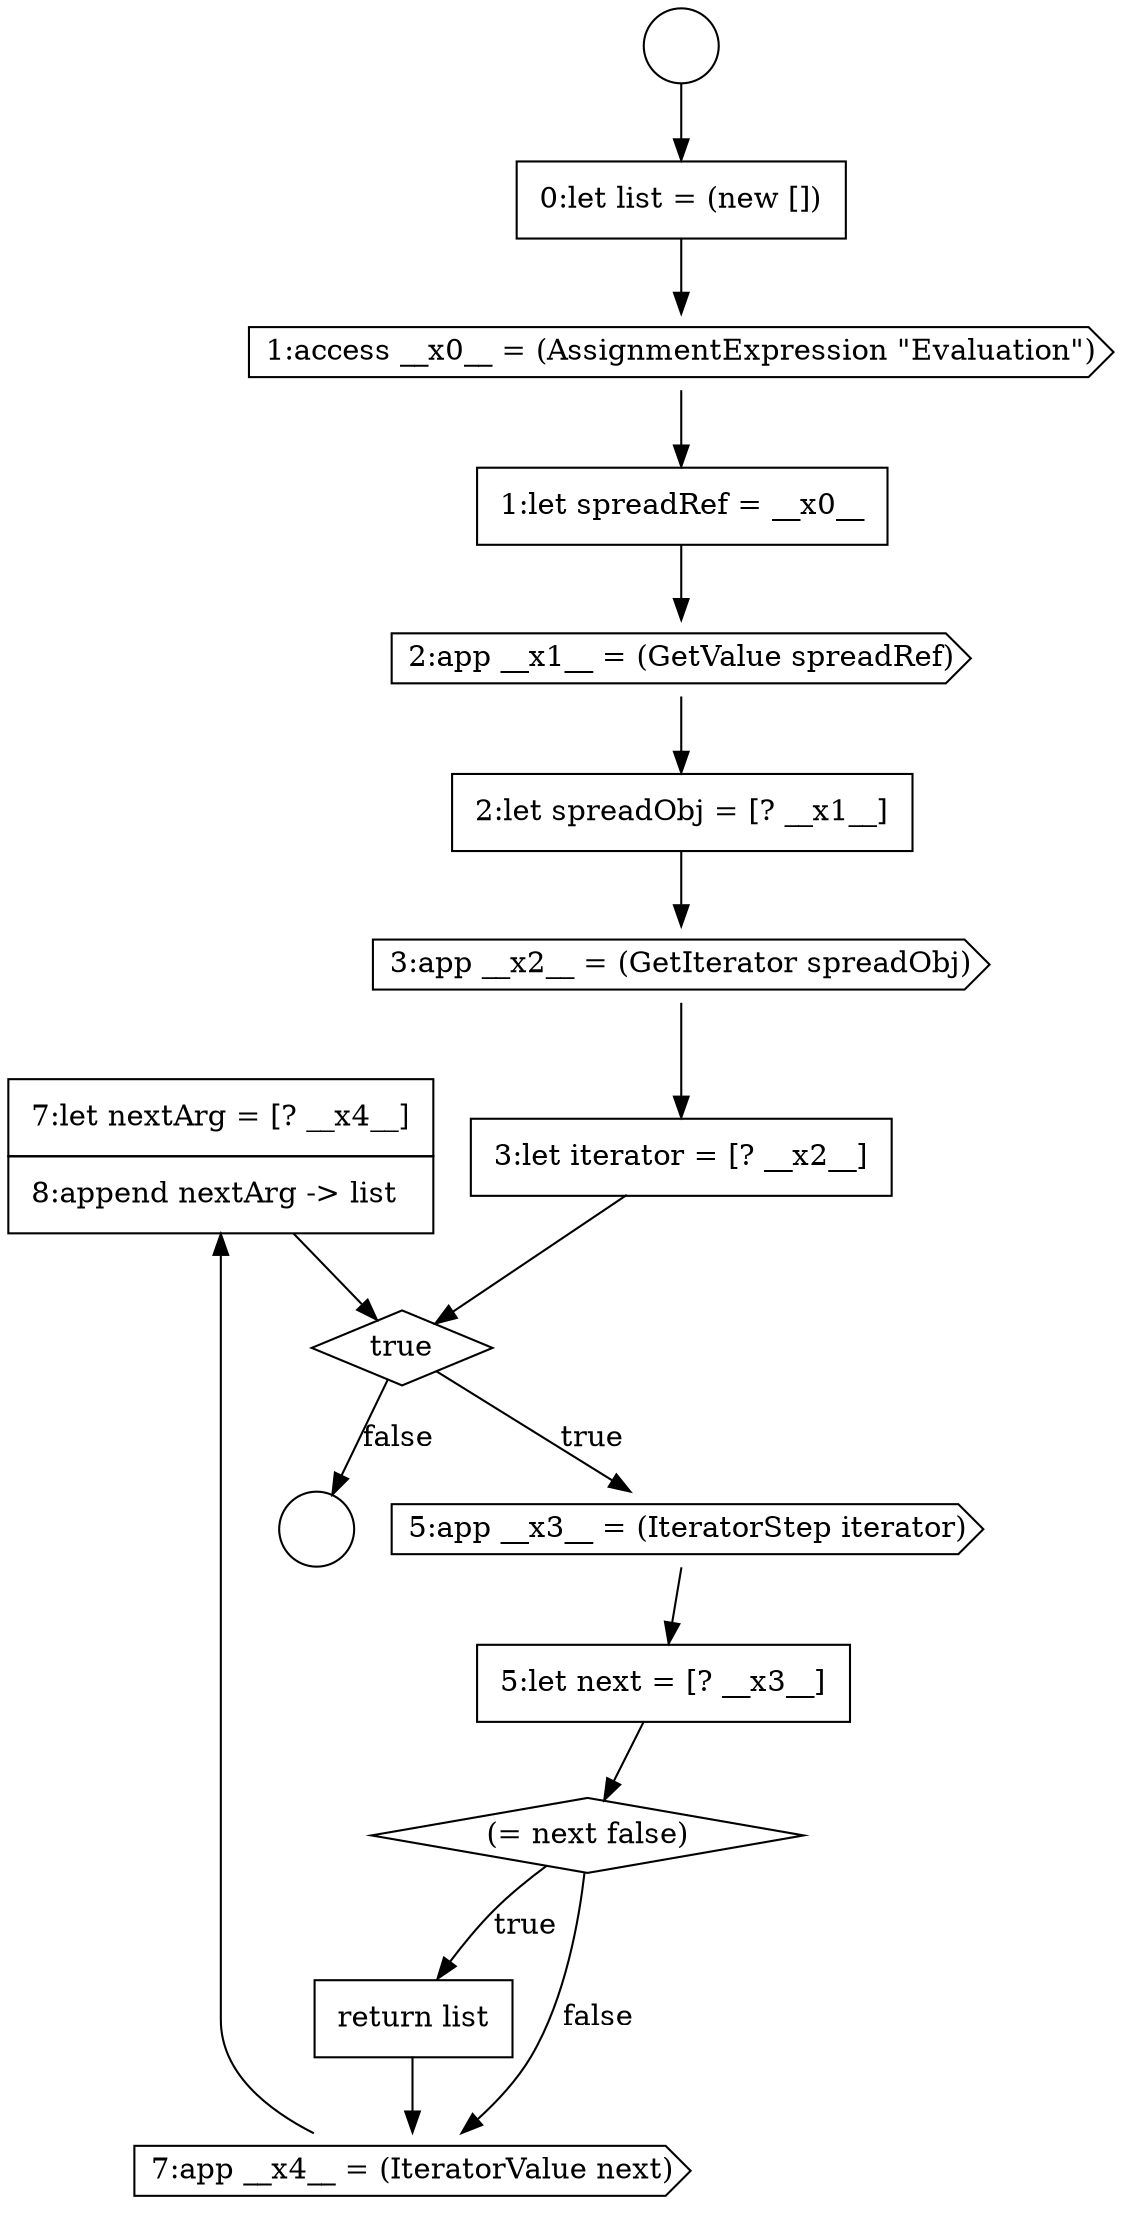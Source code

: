 digraph {
  node4105 [shape=none, margin=0, label=<<font color="black">
    <table border="0" cellborder="1" cellspacing="0" cellpadding="10">
      <tr><td align="left">7:let nextArg = [? __x4__]</td></tr>
      <tr><td align="left">8:append nextArg -&gt; list</td></tr>
    </table>
  </font>> color="black" fillcolor="white" style=filled]
  node4100 [shape=cds, label=<<font color="black">5:app __x3__ = (IteratorStep iterator)</font>> color="black" fillcolor="white" style=filled]
  node4091 [shape=circle label=" " color="black" fillcolor="white" style=filled]
  node4104 [shape=cds, label=<<font color="black">7:app __x4__ = (IteratorValue next)</font>> color="black" fillcolor="white" style=filled]
  node4095 [shape=cds, label=<<font color="black">2:app __x1__ = (GetValue spreadRef)</font>> color="black" fillcolor="white" style=filled]
  node4103 [shape=none, margin=0, label=<<font color="black">
    <table border="0" cellborder="1" cellspacing="0" cellpadding="10">
      <tr><td align="left">return list</td></tr>
    </table>
  </font>> color="black" fillcolor="white" style=filled]
  node4092 [shape=none, margin=0, label=<<font color="black">
    <table border="0" cellborder="1" cellspacing="0" cellpadding="10">
      <tr><td align="left">0:let list = (new [])</td></tr>
    </table>
  </font>> color="black" fillcolor="white" style=filled]
  node4093 [shape=cds, label=<<font color="black">1:access __x0__ = (AssignmentExpression &quot;Evaluation&quot;)</font>> color="black" fillcolor="white" style=filled]
  node4102 [shape=diamond, label=<<font color="black">(= next false)</font>> color="black" fillcolor="white" style=filled]
  node4098 [shape=none, margin=0, label=<<font color="black">
    <table border="0" cellborder="1" cellspacing="0" cellpadding="10">
      <tr><td align="left">3:let iterator = [? __x2__]</td></tr>
    </table>
  </font>> color="black" fillcolor="white" style=filled]
  node4094 [shape=none, margin=0, label=<<font color="black">
    <table border="0" cellborder="1" cellspacing="0" cellpadding="10">
      <tr><td align="left">1:let spreadRef = __x0__</td></tr>
    </table>
  </font>> color="black" fillcolor="white" style=filled]
  node4101 [shape=none, margin=0, label=<<font color="black">
    <table border="0" cellborder="1" cellspacing="0" cellpadding="10">
      <tr><td align="left">5:let next = [? __x3__]</td></tr>
    </table>
  </font>> color="black" fillcolor="white" style=filled]
  node4090 [shape=circle label=" " color="black" fillcolor="white" style=filled]
  node4097 [shape=cds, label=<<font color="black">3:app __x2__ = (GetIterator spreadObj)</font>> color="black" fillcolor="white" style=filled]
  node4096 [shape=none, margin=0, label=<<font color="black">
    <table border="0" cellborder="1" cellspacing="0" cellpadding="10">
      <tr><td align="left">2:let spreadObj = [? __x1__]</td></tr>
    </table>
  </font>> color="black" fillcolor="white" style=filled]
  node4099 [shape=diamond, label=<<font color="black">true</font>> color="black" fillcolor="white" style=filled]
  node4103 -> node4104 [ color="black"]
  node4095 -> node4096 [ color="black"]
  node4102 -> node4103 [label=<<font color="black">true</font>> color="black"]
  node4102 -> node4104 [label=<<font color="black">false</font>> color="black"]
  node4092 -> node4093 [ color="black"]
  node4098 -> node4099 [ color="black"]
  node4097 -> node4098 [ color="black"]
  node4105 -> node4099 [ color="black"]
  node4094 -> node4095 [ color="black"]
  node4099 -> node4100 [label=<<font color="black">true</font>> color="black"]
  node4099 -> node4091 [label=<<font color="black">false</font>> color="black"]
  node4090 -> node4092 [ color="black"]
  node4100 -> node4101 [ color="black"]
  node4101 -> node4102 [ color="black"]
  node4104 -> node4105 [ color="black"]
  node4093 -> node4094 [ color="black"]
  node4096 -> node4097 [ color="black"]
}
